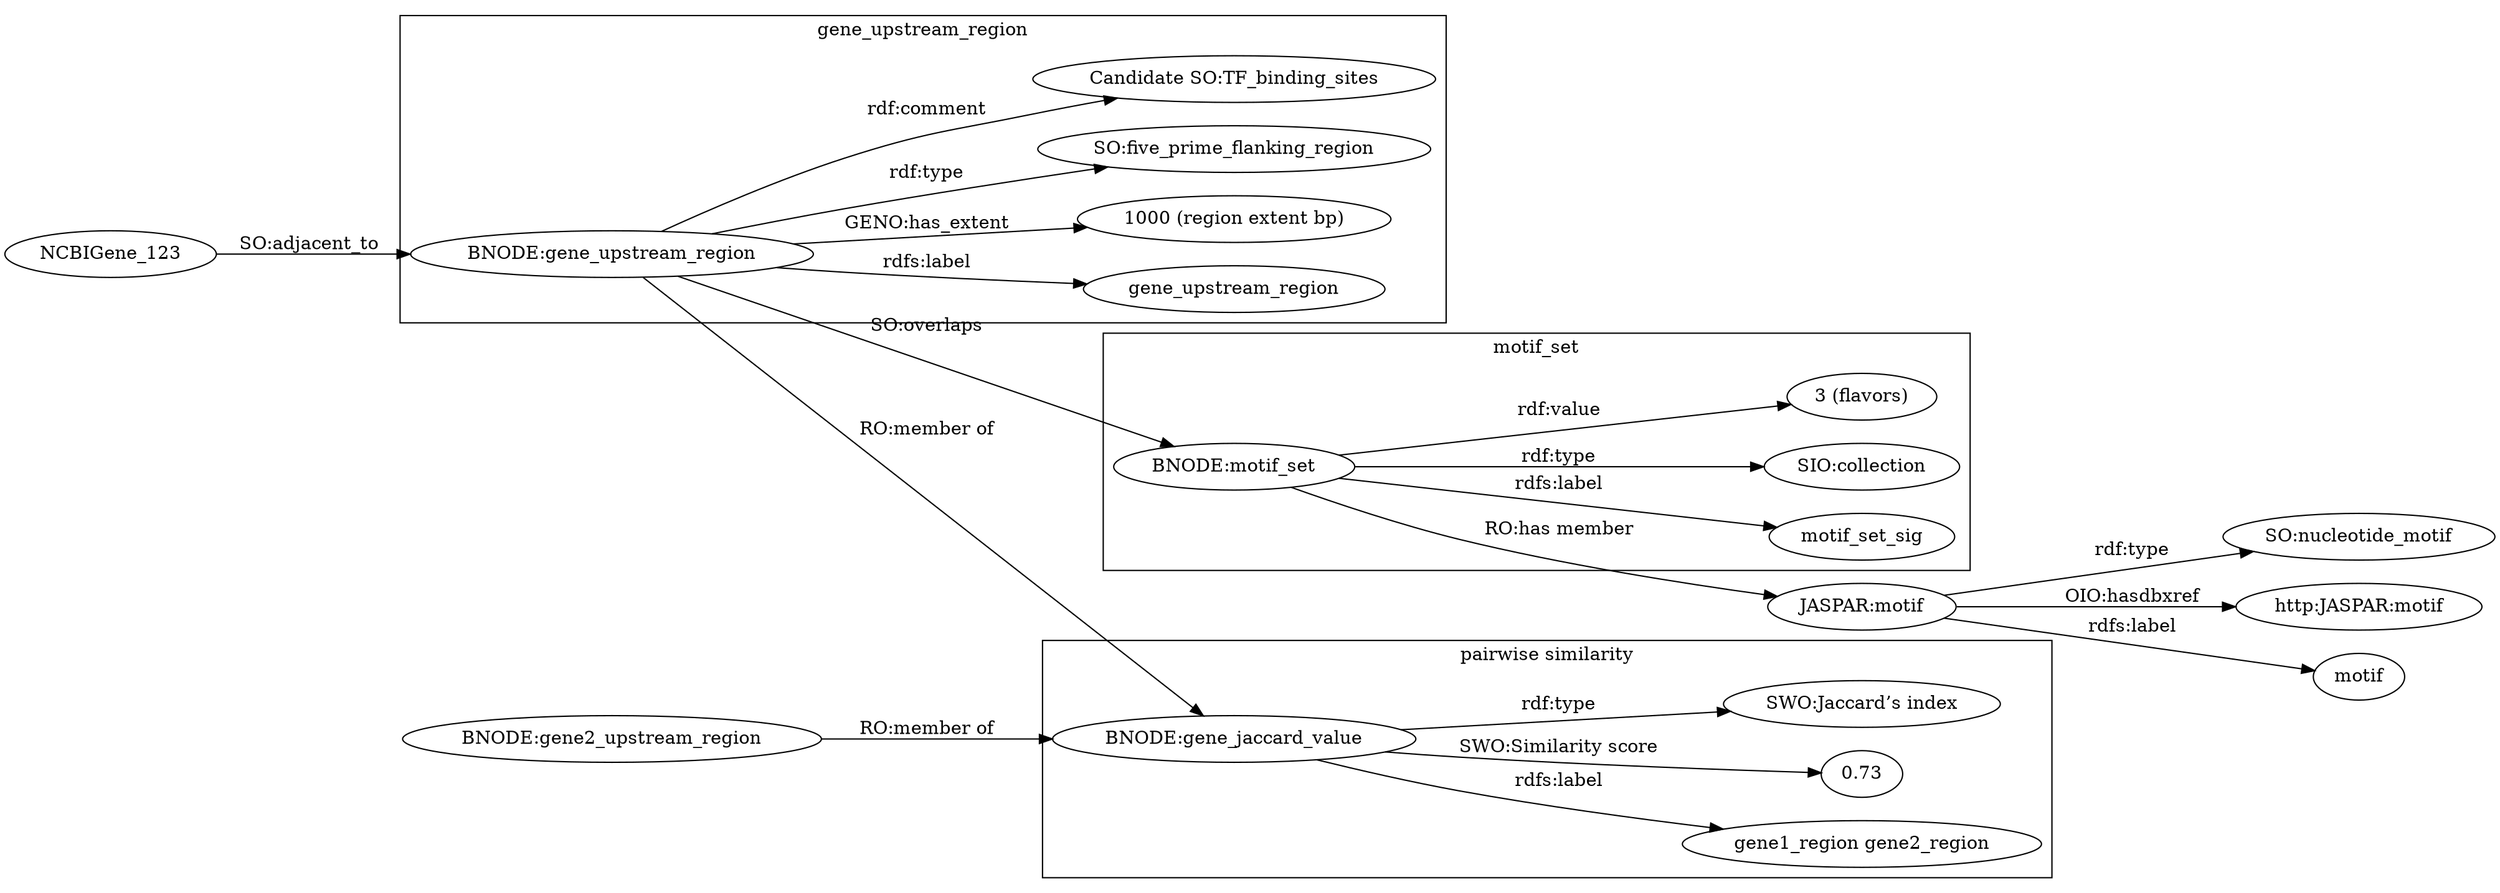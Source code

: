
digraph{
 rankdir=LR;
 compound=true;
 title=JASPAR_target_model
 
 "NCBIGene_123" -> "BNODE:gene_upstream_region" [label="SO:adjacent_to"]

 subgraph  cluster_0 { // the genomic region
	label=gene_upstream_region
	"BNODE:gene_upstream_region" -> "gene_upstream_region" [label="rdfs:label"]
	"BNODE:gene_upstream_region" -> "1000 (region extent bp)" [label="GENO:has_extent"]
	"BNODE:gene_upstream_region" -> "SO:five_prime_flanking_region" [label="rdf:type"]	
	"BNODE:gene_upstream_region" -> "Candidate SO:TF_binding_sites" [label="rdf:comment"]
 }

 "BNODE:gene_upstream_region"-> "BNODE:motif_set" [label="SO:overlaps"]

 subgraph cluster_1 { // set of motifs
	label=motif_set	
	"BNODE:motif_set" -> "motif_set_sig"[label="rdfs:label"]
	"BNODE:motif_set" -> "SIO:collection"[label="rdf:type"]
	"BNODE:motif_set" -> "3 (flavors)"  [label="rdf:value"]
 }

 "BNODE:motif_set" -> "JASPAR:motif" [label="RO:has member"]
 "JASPAR:motif" -> "SO:nucleotide_motif" [label="rdf:type"]
 "JASPAR:motif" -> "http:JASPAR:motif"   [label="OIO:hasdbxref"]
 "JASPAR:motif" -> "motif"[label="rdfs:label"]

 "BNODE:gene_upstream_region" -> "BNODE:gene_jaccard_value" [label="RO:member of"]
 "BNODE:gene2_upstream_region" -> "BNODE:gene_jaccard_value" [label="RO:member of"]

 subgraph cluster_2 { // pairwise (dis)similarity
	label="pairwise similarity"	
	"BNODE:gene_jaccard_value" -> "gene1_region gene2_region" [label="rdfs:label"]
	"BNODE:gene_jaccard_value" -> "0.73" [label="SWO:Similarity score"]
	"BNODE:gene_jaccard_value" -> "SWO:Jaccard’s index" [label="rdf:type"]
	//  Term IRI: http://www.ebi.ac.uk/efo/swo/SWO_0000243
 }
}



